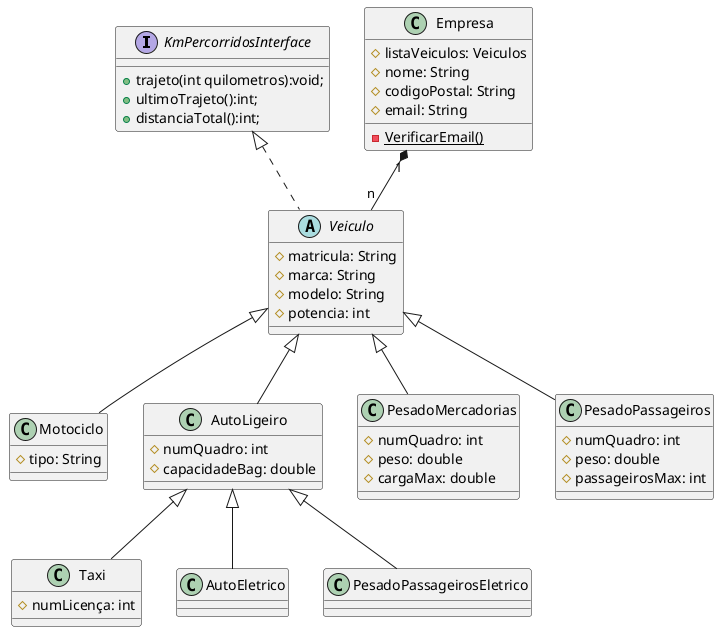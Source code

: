 @startuml


interface KmPercorridosInterface{
    +trajeto(int quilometros):void;
    +ultimoTrajeto():int;
    +distanciaTotal():int;
}
abstract class Veiculo{
    #matricula: String 
    #marca: String 
    #modelo: String 
    #potencia: int


}
class Motociclo{
    #tipo: String 

}
class AutoLigeiro{
    #numQuadro: int 
    #capacidadeBag: double


}
class Taxi{
    #numLicença: int

}
class PesadoMercadorias{
    #numQuadro: int
    #peso: double
    #cargaMax: double
}
class PesadoPassageiros{
    #numQuadro: int
    #peso: double
    #passageirosMax: int


}
class AutoEletrico{
    
}
class PesadoPassageirosEletrico{

}
class Empresa{
    #listaVeiculos: Veiculos
    #nome: String 
    #codigoPostal: String 
    #email: String
    {static} -VerificarEmail()
}




KmPercorridosInterface <|..Veiculo
Veiculo <|--AutoLigeiro
Veiculo <|--Motociclo
Veiculo <|--PesadoMercadorias
Veiculo <|--PesadoPassageiros
AutoLigeiro <|--Taxi
AutoLigeiro <|--AutoEletrico
AutoLigeiro <|--PesadoPassageirosEletrico
Empresa "1" *-- "n" Veiculo
@enduml